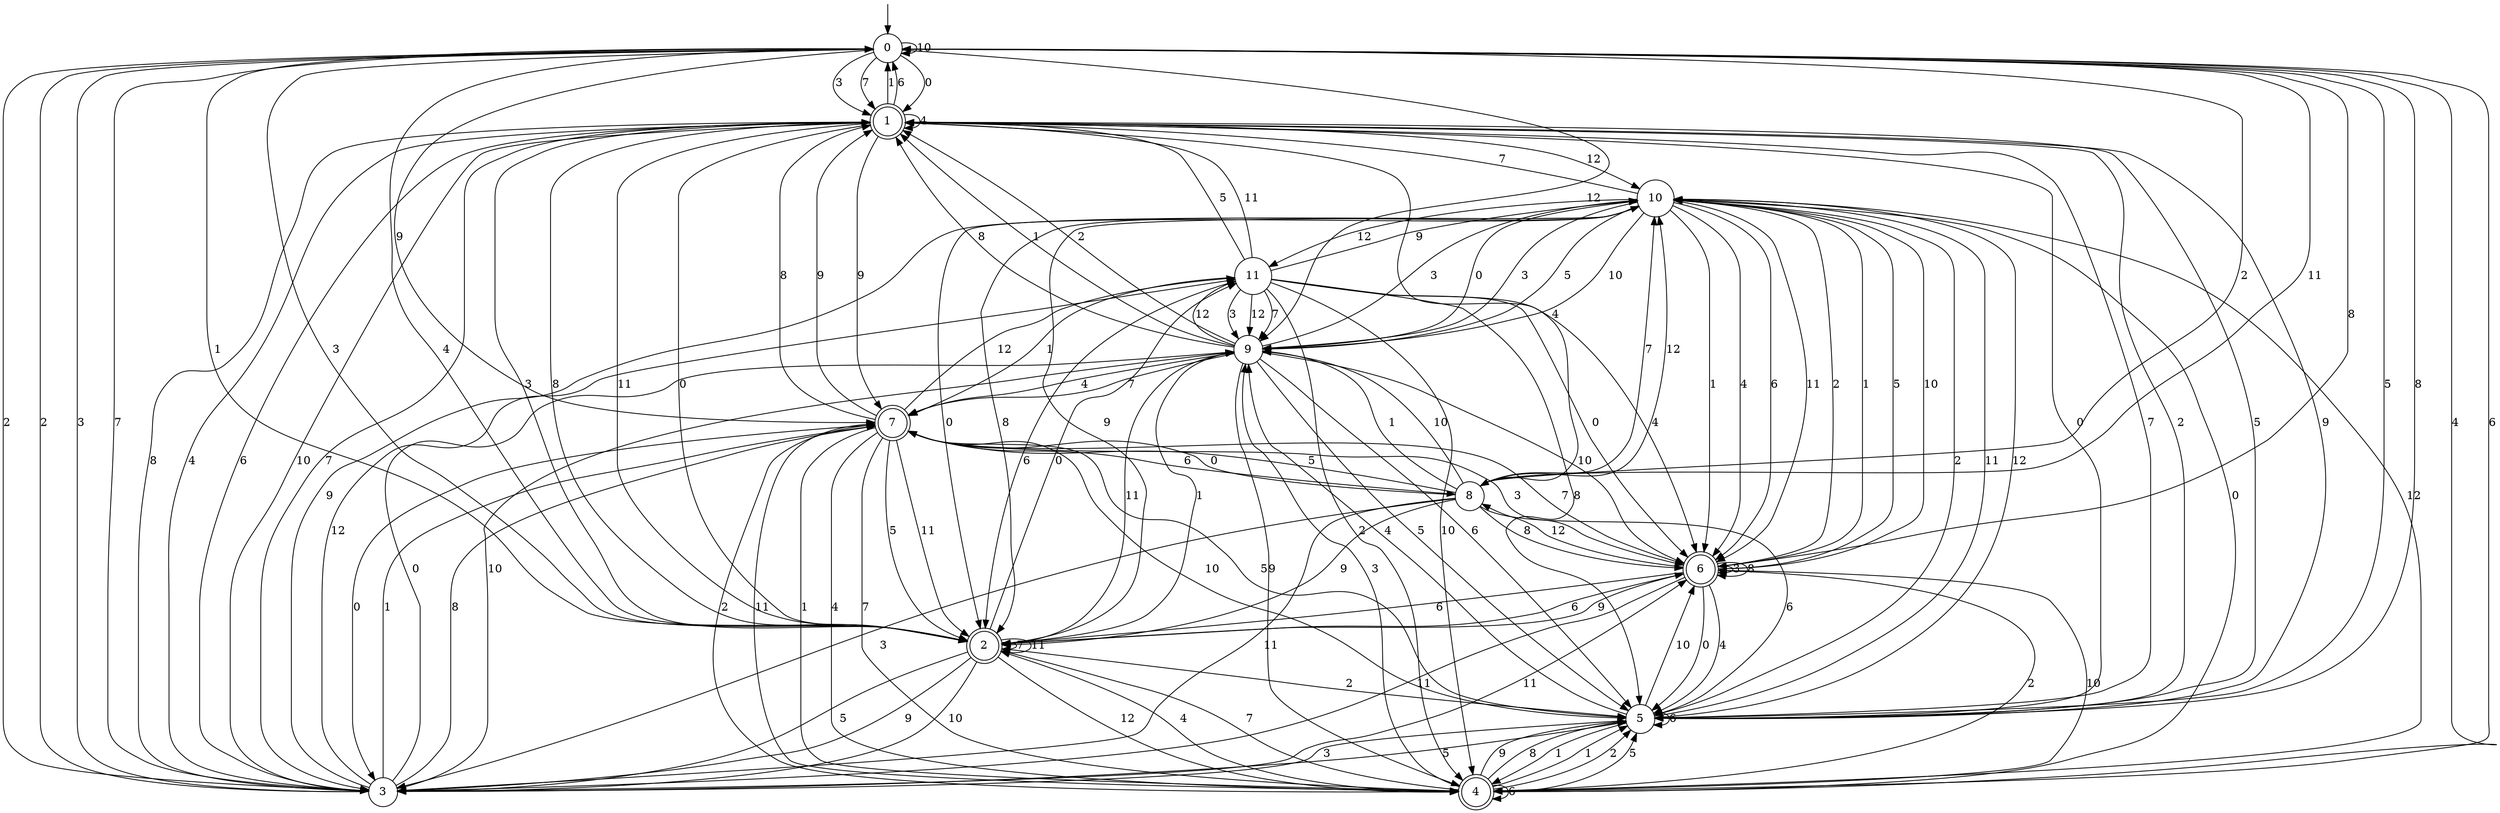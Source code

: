 digraph g {

	s0 [shape="circle" label="0"];
	s1 [shape="doublecircle" label="1"];
	s2 [shape="doublecircle" label="2"];
	s3 [shape="circle" label="3"];
	s4 [shape="doublecircle" label="4"];
	s5 [shape="circle" label="5"];
	s6 [shape="doublecircle" label="6"];
	s7 [shape="doublecircle" label="7"];
	s8 [shape="circle" label="8"];
	s9 [shape="circle" label="9"];
	s10 [shape="circle" label="10"];
	s11 [shape="circle" label="11"];
	s0 -> s1 [label="0"];
	s0 -> s2 [label="1"];
	s0 -> s3 [label="2"];
	s0 -> s1 [label="3"];
	s0 -> s4 [label="4"];
	s0 -> s5 [label="5"];
	s0 -> s4 [label="6"];
	s0 -> s1 [label="7"];
	s0 -> s6 [label="8"];
	s0 -> s7 [label="9"];
	s0 -> s0 [label="10"];
	s0 -> s8 [label="11"];
	s0 -> s9 [label="12"];
	s1 -> s2 [label="0"];
	s1 -> s0 [label="1"];
	s1 -> s5 [label="2"];
	s1 -> s2 [label="3"];
	s1 -> s1 [label="4"];
	s1 -> s5 [label="5"];
	s1 -> s0 [label="6"];
	s1 -> s3 [label="7"];
	s1 -> s3 [label="8"];
	s1 -> s7 [label="9"];
	s1 -> s3 [label="10"];
	s1 -> s2 [label="11"];
	s1 -> s10 [label="12"];
	s2 -> s11 [label="0"];
	s2 -> s9 [label="1"];
	s2 -> s5 [label="2"];
	s2 -> s0 [label="3"];
	s2 -> s0 [label="4"];
	s2 -> s3 [label="5"];
	s2 -> s6 [label="6"];
	s2 -> s2 [label="7"];
	s2 -> s1 [label="8"];
	s2 -> s3 [label="9"];
	s2 -> s3 [label="10"];
	s2 -> s2 [label="11"];
	s2 -> s4 [label="12"];
	s3 -> s9 [label="0"];
	s3 -> s7 [label="1"];
	s3 -> s0 [label="2"];
	s3 -> s0 [label="3"];
	s3 -> s1 [label="4"];
	s3 -> s5 [label="5"];
	s3 -> s1 [label="6"];
	s3 -> s0 [label="7"];
	s3 -> s7 [label="8"];
	s3 -> s10 [label="9"];
	s3 -> s9 [label="10"];
	s3 -> s6 [label="11"];
	s3 -> s11 [label="12"];
	s4 -> s10 [label="0"];
	s4 -> s5 [label="1"];
	s4 -> s5 [label="2"];
	s4 -> s9 [label="3"];
	s4 -> s2 [label="4"];
	s4 -> s5 [label="5"];
	s4 -> s4 [label="6"];
	s4 -> s2 [label="7"];
	s4 -> s5 [label="8"];
	s4 -> s5 [label="9"];
	s4 -> s6 [label="10"];
	s4 -> s7 [label="11"];
	s4 -> s10 [label="12"];
	s5 -> s1 [label="0"];
	s5 -> s4 [label="1"];
	s5 -> s10 [label="2"];
	s5 -> s3 [label="3"];
	s5 -> s9 [label="4"];
	s5 -> s7 [label="5"];
	s5 -> s5 [label="6"];
	s5 -> s1 [label="7"];
	s5 -> s0 [label="8"];
	s5 -> s1 [label="9"];
	s5 -> s6 [label="10"];
	s5 -> s10 [label="11"];
	s5 -> s10 [label="12"];
	s6 -> s5 [label="0"];
	s6 -> s10 [label="1"];
	s6 -> s4 [label="2"];
	s6 -> s6 [label="3"];
	s6 -> s5 [label="4"];
	s6 -> s10 [label="5"];
	s6 -> s2 [label="6"];
	s6 -> s7 [label="7"];
	s6 -> s6 [label="8"];
	s6 -> s2 [label="9"];
	s6 -> s10 [label="10"];
	s6 -> s3 [label="11"];
	s6 -> s8 [label="12"];
	s7 -> s3 [label="0"];
	s7 -> s4 [label="1"];
	s7 -> s4 [label="2"];
	s7 -> s6 [label="3"];
	s7 -> s4 [label="4"];
	s7 -> s2 [label="5"];
	s7 -> s8 [label="6"];
	s7 -> s4 [label="7"];
	s7 -> s1 [label="8"];
	s7 -> s1 [label="9"];
	s7 -> s5 [label="10"];
	s7 -> s2 [label="11"];
	s7 -> s11 [label="12"];
	s8 -> s7 [label="0"];
	s8 -> s9 [label="1"];
	s8 -> s0 [label="2"];
	s8 -> s3 [label="3"];
	s8 -> s1 [label="4"];
	s8 -> s7 [label="5"];
	s8 -> s5 [label="6"];
	s8 -> s10 [label="7"];
	s8 -> s6 [label="8"];
	s8 -> s2 [label="9"];
	s8 -> s9 [label="10"];
	s8 -> s3 [label="11"];
	s8 -> s10 [label="12"];
	s9 -> s10 [label="0"];
	s9 -> s1 [label="1"];
	s9 -> s1 [label="2"];
	s9 -> s10 [label="3"];
	s9 -> s7 [label="4"];
	s9 -> s5 [label="5"];
	s9 -> s5 [label="6"];
	s9 -> s7 [label="7"];
	s9 -> s1 [label="8"];
	s9 -> s4 [label="9"];
	s9 -> s6 [label="10"];
	s9 -> s2 [label="11"];
	s9 -> s11 [label="12"];
	s10 -> s2 [label="0"];
	s10 -> s6 [label="1"];
	s10 -> s6 [label="2"];
	s10 -> s9 [label="3"];
	s10 -> s6 [label="4"];
	s10 -> s9 [label="5"];
	s10 -> s6 [label="6"];
	s10 -> s1 [label="7"];
	s10 -> s2 [label="8"];
	s10 -> s2 [label="9"];
	s10 -> s9 [label="10"];
	s10 -> s6 [label="11"];
	s10 -> s11 [label="12"];
	s11 -> s6 [label="0"];
	s11 -> s7 [label="1"];
	s11 -> s4 [label="2"];
	s11 -> s9 [label="3"];
	s11 -> s6 [label="4"];
	s11 -> s1 [label="5"];
	s11 -> s2 [label="6"];
	s11 -> s9 [label="7"];
	s11 -> s5 [label="8"];
	s11 -> s10 [label="9"];
	s11 -> s4 [label="10"];
	s11 -> s1 [label="11"];
	s11 -> s9 [label="12"];

__start0 [label="" shape="none" width="0" height="0"];
__start0 -> s0;

}
